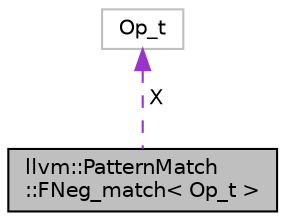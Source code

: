 digraph "llvm::PatternMatch::FNeg_match&lt; Op_t &gt;"
{
 // LATEX_PDF_SIZE
  bgcolor="transparent";
  edge [fontname="Helvetica",fontsize="10",labelfontname="Helvetica",labelfontsize="10"];
  node [fontname="Helvetica",fontsize="10",shape=record];
  Node1 [label="llvm::PatternMatch\l::FNeg_match\< Op_t \>",height=0.2,width=0.4,color="black", fillcolor="grey75", style="filled", fontcolor="black",tooltip=" "];
  Node2 -> Node1 [dir="back",color="darkorchid3",fontsize="10",style="dashed",label=" X" ,fontname="Helvetica"];
  Node2 [label="Op_t",height=0.2,width=0.4,color="grey75",tooltip=" "];
}
